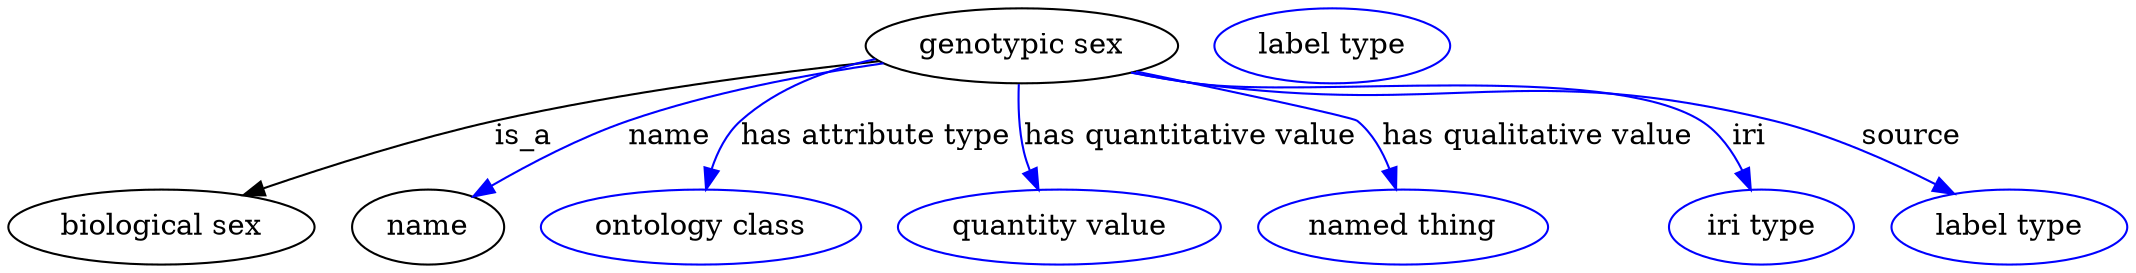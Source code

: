digraph {
	graph [bb="0,0,1017,123"];
	node [label="\N"];
	"genotypic sex"	[height=0.5,
		label="genotypic sex",
		pos="486.44,105",
		width=2.0762];
	"biological sex"	[height=0.5,
		pos="73.443,18",
		width=2.0401];
	"genotypic sex" -> "biological sex"	[label=is_a,
		lp="247.44,61.5",
		pos="e,112.73,33.279 417.98,97.628 366.76,92.114 295.21,82.824 233.44,69 195.64,60.54 153.9,47.362 122.53,36.658"];
	name	[height=0.5,
		pos="201.44,18",
		width=1.011];
	"genotypic sex" -> name	[color=blue,
		label=name,
		lp="317.44,61.5",
		pos="e,223.1,32.671 420.05,96.618 383.24,91.314 337.04,82.636 297.44,69 274.49,61.096 250.26,48.438 231.88,37.836",
		style=solid];
	"has attribute type"	[color=blue,
		height=0.5,
		label="ontology class",
		pos="332.44,18",
		width=2.1304];
	"genotypic sex" -> "has attribute type"	[color=blue,
		label="has attribute type",
		lp="416.44,61.5",
		pos="e,334.85,36.104 416.19,98.631 393.28,93.766 369.2,84.916 351.44,69 344.68,62.942 340.32,54.221 337.5,45.753",
		style=solid];
	"has quantitative value"	[color=blue,
		height=0.5,
		label="quantity value",
		pos="504.44,18",
		width=2.1484];
	"genotypic sex" -> "has quantitative value"	[color=blue,
		label="has quantitative value",
		lp="567.44,61.5",
		pos="e,494.42,35.892 484.98,86.643 484.6,76.915 484.88,64.636 487.44,54 488.14,51.106 489.1,48.171 490.21,45.296",
		style=solid];
	"has qualitative value"	[color=blue,
		height=0.5,
		label="named thing",
		pos="669.44,18",
		width=1.9318];
	"genotypic sex" -> "has qualitative value"	[color=blue,
		label="has qualitative value",
		lp="733.94,61.5",
		pos="e,666.06,36.279 541.29,92.681 587.11,83.134 645.3,70.748 647.44,69 654.62,63.134 659.53,54.457 662.85,45.972",
		style=solid];
	iri	[color=blue,
		height=0.5,
		label="iri type",
		pos="841.44,18",
		width=1.2277];
	"genotypic sex" -> iri	[color=blue,
		label=iri,
		lp="835.44,61.5",
		pos="e,836.31,35.901 538.96,92.187 549.04,90.22 559.54,88.376 569.44,87 623.08,79.552 766.55,97.743 812.44,69 821.28,63.465 827.72,54.186 \
832.26,45.114",
		style=solid];
	source	[color=blue,
		height=0.5,
		label="label type",
		pos="960.44,18",
		width=1.5707];
	"genotypic sex" -> source	[color=blue,
		label=source,
		lp="913.44,61.5",
		pos="e,933.99,33.911 538.95,92.113 549.03,90.153 559.53,88.33 569.44,87 692.16,70.539 727.2,98.505 847.44,69 874.49,62.365 903.15,49.605 \
924.85,38.637",
		style=solid];
	attribute_name	[color=blue,
		height=0.5,
		label="label type",
		pos="635.44,105",
		width=1.5707];
}
